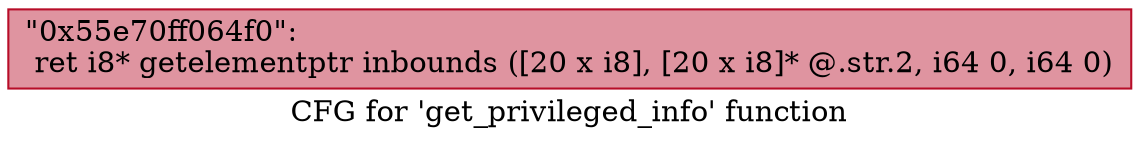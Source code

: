 digraph "CFG for 'get_privileged_info' function" {
	label="CFG for 'get_privileged_info' function";

	Node0x55e70ff064f0 [shape=record,color="#b70d28ff", style=filled, fillcolor="#b70d2870",label="{\"0x55e70ff064f0\":\l  ret i8* getelementptr inbounds ([20 x i8], [20 x i8]* @.str.2, i64 0, i64 0)\l}"];
}
